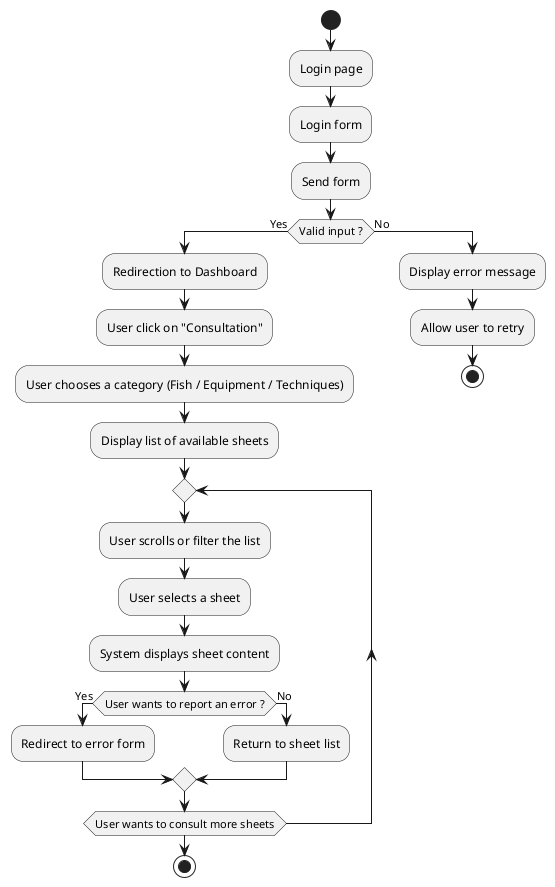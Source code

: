 @startuml ViewSheets

start
:Login page;
:Login form;
:Send form;
if (Valid input ?) then (Yes)
    :Redirection to Dashboard;
    :User click on "Consultation";
    :User chooses a category (Fish / Equipment / Techniques);
    :Display list of available sheets;

    repeat
        :User scrolls or filter the list;
        :User selects a sheet;
        :System displays sheet content;

        if (User wants to report an error ?) then (Yes)
            :Redirect to error form;
        else (No)
            :Return to sheet list;
        endif

    repeat while (User wants to consult more sheets)
    stop
else (No)
    :Display error message;
    :Allow user to retry;
    stop
endif
@enduml